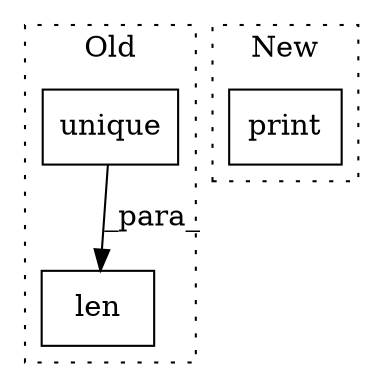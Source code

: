 digraph G {
subgraph cluster0 {
1 [label="unique" a="32" s="6978,7037" l="7,1" shape="box"];
3 [label="len" a="32" s="6968,7038" l="4,1" shape="box"];
label = "Old";
style="dotted";
}
subgraph cluster1 {
2 [label="print" a="32" s="9679,9705" l="6,1" shape="box"];
label = "New";
style="dotted";
}
1 -> 3 [label="_para_"];
}